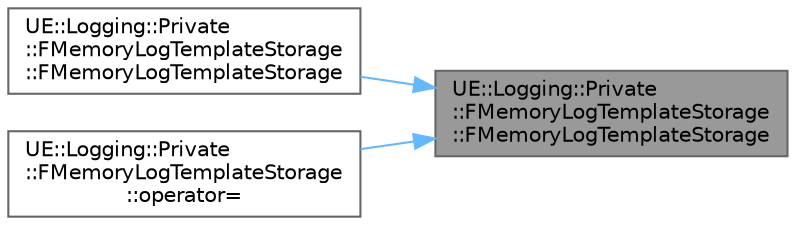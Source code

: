 digraph "UE::Logging::Private::FMemoryLogTemplateStorage::FMemoryLogTemplateStorage"
{
 // INTERACTIVE_SVG=YES
 // LATEX_PDF_SIZE
  bgcolor="transparent";
  edge [fontname=Helvetica,fontsize=10,labelfontname=Helvetica,labelfontsize=10];
  node [fontname=Helvetica,fontsize=10,shape=box,height=0.2,width=0.4];
  rankdir="RL";
  Node1 [id="Node000001",label="UE::Logging::Private\l::FMemoryLogTemplateStorage\l::FMemoryLogTemplateStorage",height=0.2,width=0.4,color="gray40", fillcolor="grey60", style="filled", fontcolor="black",tooltip=" "];
  Node1 -> Node2 [id="edge1_Node000001_Node000002",dir="back",color="steelblue1",style="solid",tooltip=" "];
  Node2 [id="Node000002",label="UE::Logging::Private\l::FMemoryLogTemplateStorage\l::FMemoryLogTemplateStorage",height=0.2,width=0.4,color="grey40", fillcolor="white", style="filled",URL="$d2/de8/classUE_1_1Logging_1_1Private_1_1FMemoryLogTemplateStorage.html#a0b554a04e06bf5a21fadcd7e36e07dbf",tooltip=" "];
  Node1 -> Node3 [id="edge2_Node000001_Node000003",dir="back",color="steelblue1",style="solid",tooltip=" "];
  Node3 [id="Node000003",label="UE::Logging::Private\l::FMemoryLogTemplateStorage\l::operator=",height=0.2,width=0.4,color="grey40", fillcolor="white", style="filled",URL="$d2/de8/classUE_1_1Logging_1_1Private_1_1FMemoryLogTemplateStorage.html#a80666e8d908149849955f4fc2cda44bf",tooltip=" "];
}
